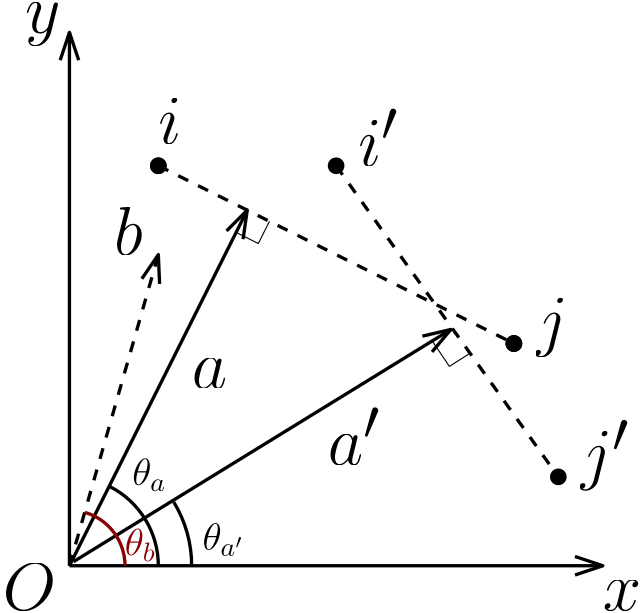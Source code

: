 <?xml version="1.0"?>
<!DOCTYPE ipe SYSTEM "ipe.dtd">
<ipe version="70206" creator="Ipe 7.2.7">
<info created="D:20181221043357" modified="D:20190114134104"/>
<ipestyle name="basic">
<symbol name="arrow/arc(spx)">
<path stroke="sym-stroke" fill="sym-stroke" pen="sym-pen">
0 0 m
-1 0.333 l
-1 -0.333 l
h
</path>
</symbol>
<symbol name="arrow/farc(spx)">
<path stroke="sym-stroke" fill="white" pen="sym-pen">
0 0 m
-1 0.333 l
-1 -0.333 l
h
</path>
</symbol>
<symbol name="arrow/ptarc(spx)">
<path stroke="sym-stroke" fill="sym-stroke" pen="sym-pen">
0 0 m
-1 0.333 l
-0.8 0 l
-1 -0.333 l
h
</path>
</symbol>
<symbol name="arrow/fptarc(spx)">
<path stroke="sym-stroke" fill="white" pen="sym-pen">
0 0 m
-1 0.333 l
-0.8 0 l
-1 -0.333 l
h
</path>
</symbol>
<symbol name="mark/circle(sx)" transformations="translations">
<path fill="sym-stroke">
0.6 0 0 0.6 0 0 e
0.4 0 0 0.4 0 0 e
</path>
</symbol>
<symbol name="mark/disk(sx)" transformations="translations">
<path fill="sym-stroke">
0.6 0 0 0.6 0 0 e
</path>
</symbol>
<symbol name="mark/fdisk(sfx)" transformations="translations">
<group>
<path fill="sym-fill">
0.5 0 0 0.5 0 0 e
</path>
<path fill="sym-stroke" fillrule="eofill">
0.6 0 0 0.6 0 0 e
0.4 0 0 0.4 0 0 e
</path>
</group>
</symbol>
<symbol name="mark/box(sx)" transformations="translations">
<path fill="sym-stroke" fillrule="eofill">
-0.6 -0.6 m
0.6 -0.6 l
0.6 0.6 l
-0.6 0.6 l
h
-0.4 -0.4 m
0.4 -0.4 l
0.4 0.4 l
-0.4 0.4 l
h
</path>
</symbol>
<symbol name="mark/square(sx)" transformations="translations">
<path fill="sym-stroke">
-0.6 -0.6 m
0.6 -0.6 l
0.6 0.6 l
-0.6 0.6 l
h
</path>
</symbol>
<symbol name="mark/fsquare(sfx)" transformations="translations">
<group>
<path fill="sym-fill">
-0.5 -0.5 m
0.5 -0.5 l
0.5 0.5 l
-0.5 0.5 l
h
</path>
<path fill="sym-stroke" fillrule="eofill">
-0.6 -0.6 m
0.6 -0.6 l
0.6 0.6 l
-0.6 0.6 l
h
-0.4 -0.4 m
0.4 -0.4 l
0.4 0.4 l
-0.4 0.4 l
h
</path>
</group>
</symbol>
<symbol name="mark/cross(sx)" transformations="translations">
<group>
<path fill="sym-stroke">
-0.43 -0.57 m
0.57 0.43 l
0.43 0.57 l
-0.57 -0.43 l
h
</path>
<path fill="sym-stroke">
-0.43 0.57 m
0.57 -0.43 l
0.43 -0.57 l
-0.57 0.43 l
h
</path>
</group>
</symbol>
<symbol name="arrow/fnormal(spx)">
<path stroke="sym-stroke" fill="white" pen="sym-pen">
0 0 m
-1 0.333 l
-1 -0.333 l
h
</path>
</symbol>
<symbol name="arrow/pointed(spx)">
<path stroke="sym-stroke" fill="sym-stroke" pen="sym-pen">
0 0 m
-1 0.333 l
-0.8 0 l
-1 -0.333 l
h
</path>
</symbol>
<symbol name="arrow/fpointed(spx)">
<path stroke="sym-stroke" fill="white" pen="sym-pen">
0 0 m
-1 0.333 l
-0.8 0 l
-1 -0.333 l
h
</path>
</symbol>
<symbol name="arrow/linear(spx)">
<path stroke="sym-stroke" pen="sym-pen">
-1 0.333 m
0 0 l
-1 -0.333 l
</path>
</symbol>
<symbol name="arrow/fdouble(spx)">
<path stroke="sym-stroke" fill="white" pen="sym-pen">
0 0 m
-1 0.333 l
-1 -0.333 l
h
-1 0 m
-2 0.333 l
-2 -0.333 l
h
</path>
</symbol>
<symbol name="arrow/double(spx)">
<path stroke="sym-stroke" fill="sym-stroke" pen="sym-pen">
0 0 m
-1 0.333 l
-1 -0.333 l
h
-1 0 m
-2 0.333 l
-2 -0.333 l
h
</path>
</symbol>
<pen name="heavier" value="0.8"/>
<pen name="fat" value="1.2"/>
<pen name="ultrafat" value="2"/>
<symbolsize name="large" value="5"/>
<symbolsize name="small" value="2"/>
<symbolsize name="tiny" value="1.1"/>
<arrowsize name="large" value="10"/>
<arrowsize name="small" value="5"/>
<arrowsize name="tiny" value="3"/>
<color name="red" value="1 0 0"/>
<color name="green" value="0 1 0"/>
<color name="blue" value="0 0 1"/>
<color name="yellow" value="1 1 0"/>
<color name="orange" value="1 0.647 0"/>
<color name="gold" value="1 0.843 0"/>
<color name="purple" value="0.627 0.125 0.941"/>
<color name="gray" value="0.745"/>
<color name="brown" value="0.647 0.165 0.165"/>
<color name="navy" value="0 0 0.502"/>
<color name="pink" value="1 0.753 0.796"/>
<color name="seagreen" value="0.18 0.545 0.341"/>
<color name="turquoise" value="0.251 0.878 0.816"/>
<color name="violet" value="0.933 0.51 0.933"/>
<color name="darkblue" value="0 0 0.545"/>
<color name="darkcyan" value="0 0.545 0.545"/>
<color name="darkgray" value="0.663"/>
<color name="darkgreen" value="0 0.392 0"/>
<color name="darkmagenta" value="0.545 0 0.545"/>
<color name="darkorange" value="1 0.549 0"/>
<color name="darkred" value="0.545 0 0"/>
<color name="lightblue" value="0.678 0.847 0.902"/>
<color name="lightcyan" value="0.878 1 1"/>
<color name="lightgray" value="0.827"/>
<color name="lightgreen" value="0.565 0.933 0.565"/>
<color name="lightyellow" value="1 1 0.878"/>
<dashstyle name="dashed" value="[4] 0"/>
<dashstyle name="dotted" value="[1 3] 0"/>
<dashstyle name="dash dotted" value="[4 2 1 2] 0"/>
<dashstyle name="dash dot dotted" value="[4 2 1 2 1 2] 0"/>
<textsize name="large" value="\large"/>
<textsize name="Large" value="\Large"/>
<textsize name="LARGE" value="\LARGE"/>
<textsize name="huge" value="\huge"/>
<textsize name="Huge" value="\Huge"/>
<textsize name="small" value="\small"/>
<textsize name="footnote" value="\footnotesize"/>
<textsize name="tiny" value="\tiny"/>
<textstyle name="center" begin="\begin{center}" end="\end{center}"/>
<textstyle name="itemize" begin="\begin{itemize}" end="\end{itemize}"/>
<textstyle name="item" begin="\begin{itemize}\item{}" end="\end{itemize}"/>
<gridsize name="4 pts" value="4"/>
<gridsize name="8 pts (~3 mm)" value="8"/>
<gridsize name="16 pts (~6 mm)" value="16"/>
<gridsize name="32 pts (~12 mm)" value="32"/>
<gridsize name="10 pts (~3.5 mm)" value="10"/>
<gridsize name="20 pts (~7 mm)" value="20"/>
<gridsize name="14 pts (~5 mm)" value="14"/>
<gridsize name="28 pts (~10 mm)" value="28"/>
<gridsize name="56 pts (~20 mm)" value="56"/>
<anglesize name="90 deg" value="90"/>
<anglesize name="60 deg" value="60"/>
<anglesize name="45 deg" value="45"/>
<anglesize name="30 deg" value="30"/>
<anglesize name="22.5 deg" value="22.5"/>
<opacity name="10%" value="0.1"/>
<opacity name="30%" value="0.3"/>
<opacity name="50%" value="0.5"/>
<opacity name="75%" value="0.75"/>
<tiling name="falling" angle="-60" step="4" width="1"/>
<tiling name="rising" angle="30" step="4" width="1"/>
</ipestyle>
<page>
<layer name="alpha"/>
<view layers="alpha" active="alpha"/>
<text layer="alpha" matrix="1 0 0 1 16 -16" transformations="translations" pos="96 656" stroke="black" type="label" width="12.723" height="10.672" depth="4.82" valign="baseline" size="Huge" style="math">y</text>
<text transformations="translations" pos="320 432" stroke="black" type="label" width="13.792" height="10.672" depth="0" valign="baseline" size="Huge" style="math">x</text>
<text matrix="1 0 0 1 -8 0" transformations="translations" pos="112 432" stroke="black" type="label" width="19.222" height="16.938" depth="0" valign="baseline" size="Huge" style="math">O</text>
<use name="mark/circle(sx)" pos="288 528" size="large" stroke="black"/>
<use name="mark/circle(sx)" pos="160 592" size="large" stroke="black"/>
<use name="mark/circle(sx)" pos="288 528" size="large" stroke="black"/>
<use name="mark/disk(sx)" pos="160 592" size="large" stroke="black"/>
<use name="mark/disk(sx)" pos="288 528" size="large" stroke="black"/>
<path stroke="black" fill="black" dash="dashed" pen="fat">
160 592 m
160 592 l
288 528 l
</path>
<path stroke="black" fill="black" pen="fat" arrow="linear/large">
128 448 m
192 576 l
</path>
<path stroke="black" fill="black" pen="fat" arrow="linear/large">
128 448 m
128 640 l
</path>
<path stroke="black" fill="black" pen="fat" arrow="linear/large">
128 448 m
320 448 l
</path>
<text matrix="1 0 0 1 0 -8" transformations="translations" pos="160 608" stroke="black" type="label" width="8.28" height="16.25" depth="0" valign="baseline" size="Huge" style="math">i</text>
<text matrix="1 0 0 1 -8 0" transformations="translations" pos="304 528" stroke="black" type="label" width="11.435" height="16.25" depth="4.82" valign="baseline" size="Huge" style="math">j</text>
<text matrix="1 0 0 1 -4 0" transformations="translations" pos="176 512" stroke="black" type="label" width="12.741" height="10.672" depth="0" valign="baseline" size="Huge" style="math">a
</text>
<path stroke="black" fill="black" dash="dashed" pen="fat" arrow="linear/large">
128 448 m
160 560 l
</path>
<text transformations="translations" pos="144 560" stroke="black" type="label" width="10.319" height="17.213" depth="0" valign="baseline" size="Huge" style="math">b</text>
<use name="mark/disk(sx)" pos="224 592" size="large" stroke="black"/>
<use name="mark/disk(sx)" pos="304 480" size="large" stroke="black"/>
<path stroke="black" dash="dashed" pen="fat">
224 592 m
304 480 l
</path>
<path stroke="black" pen="fat" arrow="linear/large">
129.405 449.44 m
265.306 533.062 l
</path>
<text matrix="1 0 0 1 -18.2198 -10.1677" transformations="translations" pos="239.239 494.596" stroke="black" type="label" width="18.921" height="20.474" depth="0" valign="baseline" size="Huge" style="math">a&apos;</text>
<text matrix="1 0 0 1 -8 0" transformations="translations" pos="240 592" stroke="black" type="label" width="14.46" height="20.474" depth="0" valign="baseline" size="Huge" style="math">i&apos;
</text>
<text matrix="1 0 0 1 -8 0" transformations="translations" pos="320 480" stroke="black" type="label" width="17.616" height="20.474" depth="4.82" valign="baseline" size="Huge" style="math">j&apos;</text>
<path stroke="darkred" pen="fat">
148 448 m
20 0 0 20 128 448 133.561 467.211 a
</path>
<path stroke="black" pen="fat">
160 448 m
32 0 0 32 128 448 142.638 476.456 a
</path>
<path stroke="black" pen="fat">
172 448 m
44 0 0 44 128 448 165.56 470.919 a
</path>
<path stroke="black">
200 572 m
196 564 l
188 568 l
</path>
<path stroke="black">
272.042 524.409 m
264.786 519.775 l
258.788 528.629 l
</path>
<text matrix="1 0 0 1 -63.3757 -40.9339" transformations="translations" pos="239.239 494.596" stroke="black" type="label" width="15.106" height="9.965" depth="2.15" valign="baseline" size="Large" style="math">\theta_{a&apos;}</text>
<text matrix="1 0 0 1 -88.6633 -17.596" transformations="translations" pos="239.239 494.596" stroke="black" type="label" width="12.31" height="9.965" depth="2.15" valign="baseline" size="Large" style="math">\theta_{a}</text>
<text matrix="1 0 0 1 -91.372 -42.8814" transformations="translations" pos="239.239 494.596" stroke="darkred" type="label" width="11.32" height="9.965" depth="2.15" valign="baseline" size="Large" style="math">\theta_{b}</text>
</page>
</ipe>
